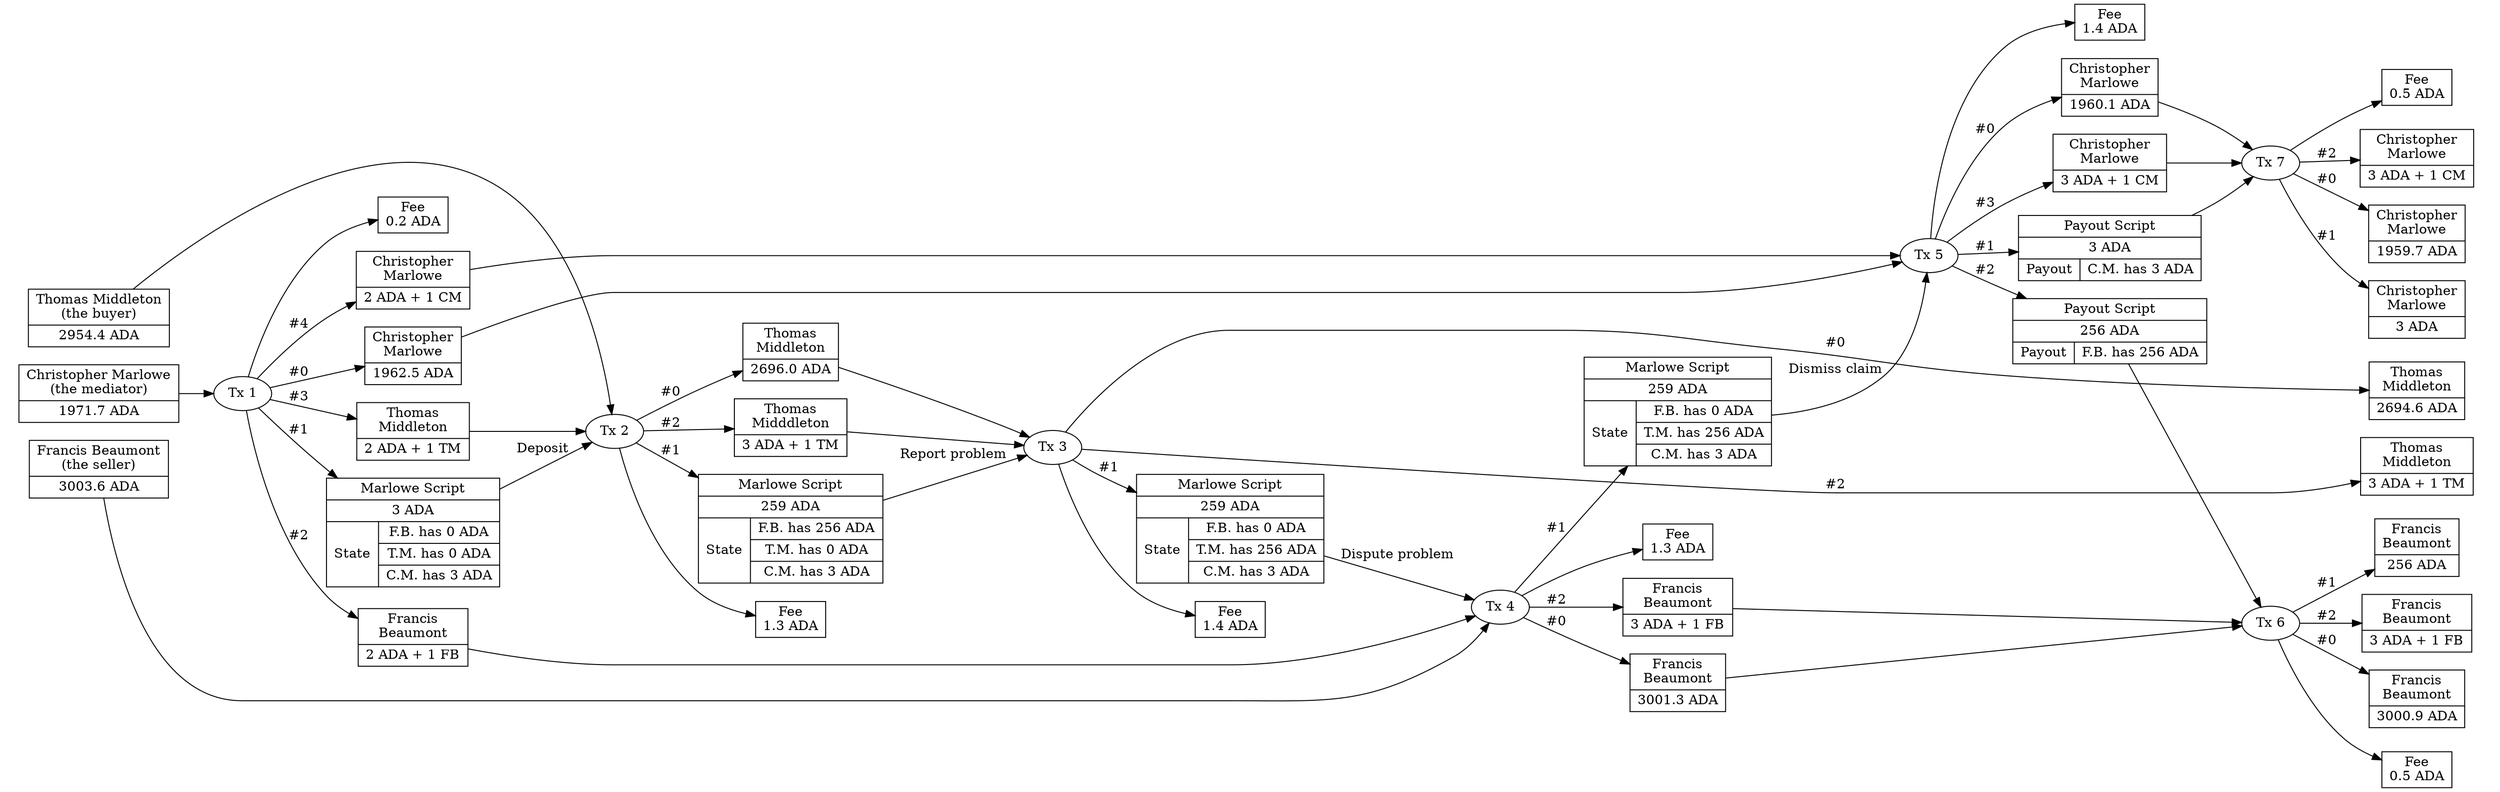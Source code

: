 digraph EscrowUtxos {


rankdir=LR

node [shape=record]


subgraph cluster_0m {

peripheries=0

Tx0MediatorAda [label="Christopher Marlowe\n(the mediator)|1971.7 ADA"]

Tx0SellerAda [label="Francis Beaumont\n(the seller)|3003.6 ADA"]

Tx0BuyerAda [label="Thomas Middleton\n(the buyer)|2954.4 ADA"]

}


Tx1 [shape=oval label="Tx 1" color=black fontcolor=black]

Tx0MediatorAda -> Tx1 [color=black fontcolor=black]


Tx1_1 [label="Marlowe Script|3 ADA|{State|{F.B. has 0 ADA|T.M. has 0 ADA|C.M. has 3 ADA}}" color=black fontcolor=black]

Tx1 -> Tx1_1 [label="#1" color=black fontcolor=black]


Tx1_0 [label="Christopher\nMarlowe|1962.5 ADA" color=black fontcolor=black]

Tx1 -> Tx1_0 [label="#0" color=black fontcolor=black]


Tx0MediatorToken [label="Christopher\nMarlowe|2 ADA + 1 CM" color=black fontcolor=black]

Tx1 -> Tx0MediatorToken [label="#4" color=black fontcolor=black]


Tx0SellerToken [label="Francis\nBeaumont|2 ADA + 1 FB" color=black fontcolor=black]

Tx1 -> Tx0SellerToken [label="#2" color=black fontcolor=black]


Tx0BuyerToken [label="Thomas\nMiddleton|2 ADA + 1 TM" color=black fontcolor=black]

Tx1 -> Tx0BuyerToken [label="#3" color=black fontcolor=black]


Tx1_Fee [label="Fee\n0.2 ADA" color=black fontcolor=black]

Tx1 -> Tx1_Fee [color=black fontcolor=black]


Tx2 [shape=oval label="Tx 2" color=black fontcolor=black]

Tx1_1 -> Tx2 [label="Deposit" color=black fontcolor=black]

Tx0BuyerAda -> Tx2 [color=black fontcolor=black]

Tx0BuyerToken -> Tx2 [color=black fontcolor=black]


subgraph cluster_2 {

peripheries=0

Tx2_0 [label="Thomas\nMiddleton|2696.0 ADA" color=black fontcolor=black]

Tx2_2 [label="Thomas\nMidddleton|3 ADA + 1 TM" color=black fontcolor=black]

}

Tx2 -> Tx2_0 [label="#0" color=black fontcolor=black]

Tx2 -> Tx2_2 [label="#2" color=black fontcolor=black]


Tx2_1 [label="Marlowe Script|259 ADA|{State|{F.B. has 256 ADA|T.M. has 0 ADA|C.M. has 3 ADA}}" color=black fontcolor=black]

Tx2 -> Tx2_1 [label="#1" color=black fontcolor=black]


Tx2_Fee [label="Fee\n1.3 ADA" color=black fontcolor=black]

Tx2 -> Tx2_Fee [color=black fontcolor=black]


Tx3 [shape=oval label="Tx 3" color=black fontcolor=black]

Tx2_1 -> Tx3 [label="Report problem" color=black fontcolor=black]

Tx2_0 -> Tx3 [color=black fontcolor=black]

Tx2_2 -> Tx3 [color=black fontcolor=black]


Tx3_1 [label="Marlowe Script|259 ADA|{State|{F.B. has 0 ADA|T.M. has 256 ADA|C.M. has 3 ADA}}" color=black fontcolor=black]

Tx3 -> Tx3_1 [label="#1" color=black fontcolor=black]


Tx3_Fee [label="Fee\n1.4 ADA" color=black fontcolor=black]

Tx3 -> Tx3_Fee [color=black fontcolor=black]


Tx4 [shape=oval label="Tx 4" color=black fontcolor=black]

Tx3_1 -> Tx4 [label="Dispute problem" color=black fontcolor=black]

Tx0SellerAda -> Tx4 [color=black fontcolor=black]

Tx0SellerToken -> Tx4 [color=black fontcolor=black]


subgraph cluster_4 {

peripheries=0

Tx4_0 [label="Francis\nBeaumont|3001.3 ADA" color=black fontcolor=black]

Tx4_2 [label="Francis\nBeaumont|3 ADA + 1 FB" color=black fontcolor=black]

}

Tx4 -> Tx4_0 [label="#0" color=black fontcolor=black]

Tx4 -> Tx4_2 [label="#2" color=black fontcolor=black]


Tx4_1 [label="Marlowe Script|259 ADA|{State|{F.B. has 0 ADA|T.M. has 256 ADA|C.M. has 3 ADA}}" color=black fontcolor=black]

Tx4 -> Tx4_1 [label="#1" color=black fontcolor=black]


Tx4_Fee [label="Fee\n1.3 ADA" color=black fontcolor=black]

Tx4 -> Tx4_Fee [color=black fontcolor=black]


Tx5 [shape=oval label="Tx 5" color=black fontcolor=black]

Tx4_1 -> Tx5 [label="Dismiss claim" color=black fontcolor=black]

Tx1_0 -> Tx5 [color=black fontcolor=black]

Tx0MediatorToken -> Tx5 [color=black fontcolor=black]


subgraph cluster_5 {

peripheries=0

Tx5_0 [label="Christopher\nMarlowe|1960.1 ADA" color=black fontcolor=black]

Tx5_3 [label="Christopher\nMarlowe|3 ADA + 1 CM" color=black fontcolor=black]

}

Tx5 -> Tx5_0 [label="#0" color=black fontcolor=black]

Tx5 -> Tx5_3 [label="#3" color=black fontcolor=black]


subgraph cluster_5p {

peripheries=0

Tx5_1 [label="Payout Script|3 ADA|{Payout|C.M. has 3 ADA}" color=black fontcolor=black]

Tx5_2 [label="Payout Script|256 ADA|{Payout|F.B. has 256 ADA}" color=black fontcolor=black]

}

Tx5 -> Tx5_1 [label="#1" color=black fontcolor=black]

Tx5 -> Tx5_2 [label="#2" color=black fontcolor=black]


Tx5_Fee [label="Fee\n1.4 ADA" color=black fontcolor=black]

Tx5 -> Tx5_Fee [color=black fontcolor=black]


Tx6 [shape=oval label="Tx 6" color=black fontcolor=black]

Tx4_0 -> Tx6 [color=black fontcolor=black]

Tx4_2 -> Tx6 [color=black fontcolor=black]

Tx5_2 -> Tx6 [color=black fontcolor=black]


Tx6_Fee [label="Fee\n0.5 ADA" color=black fontcolor=black]

Tx6 -> Tx6_Fee [color=black fontcolor=black]


Tx7 [shape=oval label="Tx 7" color=black fontcolor=black]

Tx5_0 -> Tx7 [color=black fontcolor=black]

Tx5_3 -> Tx7 [color=black fontcolor=black]

Tx5_1 -> Tx7 [color=black fontcolor=black]


Tx7_Fee [label="Fee\n0.5 ADA" color=black fontcolor=black]

Tx7 -> Tx7_Fee [color=black fontcolor=black]


subgraph cluster_x {

peripheries=0

  subgraph cluster_3 {

  peripheries=0

  Tx3_0 [label="Thomas\nMiddleton|2694.6 ADA" color=black fontcolor=black]

  Tx3_2 [label="Thomas\nMiddleton|3 ADA + 1 TM" color=black fontcolor=black]

  }

  subgraph cluster_6 {

  peripheries=0

  Tx6_0 [label="Francis\nBeaumont|3000.9 ADA" color=black fontcolor=black]

  Tx6_1 [label="Francis\nBeaumont|256 ADA" color=black fontcolor=black]

  Tx6_2 [label="Francis\nBeaumont|3 ADA + 1 FB" color=black fontcolor=black]

  }

  subgraph cluster_7 {

  peripheries=0

  Tx7_0 [label="Christopher\nMarlowe|1959.7 ADA" color=black fontcolor=black]

  Tx7_1 [label="Christopher\nMarlowe|3 ADA" color=black fontcolor=black]

  Tx7_2 [label="Christopher\nMarlowe|3 ADA + 1 CM" color=black fontcolor=black]

  }

}


Tx3 -> Tx3_0 [label="#0" color=black fontcolor=black]

Tx3 -> Tx3_2 [label="#2" color=black fontcolor=black]


Tx6 -> Tx6_0 [label="#0" color=black fontcolor=black]

Tx6 -> Tx6_1 [label="#1" color=black fontcolor=black]

Tx6 -> Tx6_2 [label="#2" color=black fontcolor=black]


Tx7 -> Tx7_0 [label="#0" color=black fontcolor=black]

Tx7 -> Tx7_1 [label="#1" color=black fontcolor=black]

Tx7 -> Tx7_2 [label="#2" color=black fontcolor=black]


}
